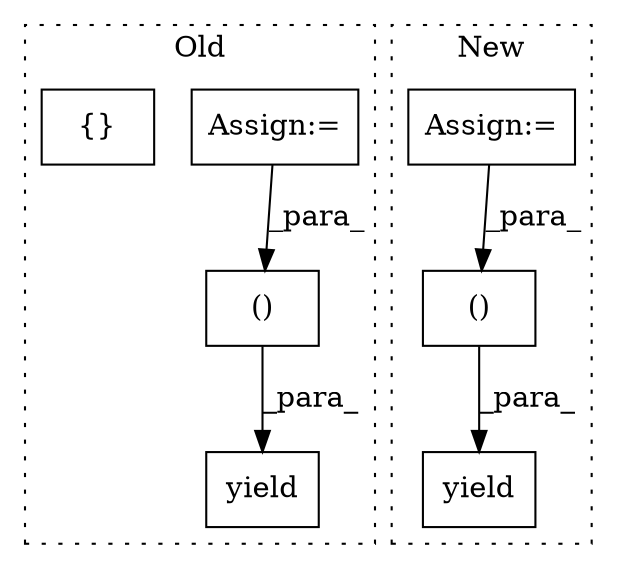 digraph G {
subgraph cluster0 {
1 [label="()" a="54" s="1693" l="7" shape="box"];
3 [label="yield" a="105" s="1679" l="6" shape="box"];
5 [label="Assign:=" a="68" s="1631" l="3" shape="box"];
6 [label="{}" a="95" s="1404,1423" l="1,1" shape="box"];
label = "Old";
style="dotted";
}
subgraph cluster1 {
2 [label="yield" a="105" s="1957" l="6" shape="box"];
4 [label="()" a="54" s="1967" l="3" shape="box"];
7 [label="Assign:=" a="68" s="1887" l="3" shape="box"];
label = "New";
style="dotted";
}
1 -> 3 [label="_para_"];
4 -> 2 [label="_para_"];
5 -> 1 [label="_para_"];
7 -> 4 [label="_para_"];
}